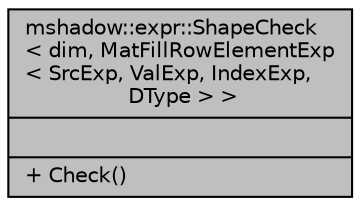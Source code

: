 digraph "mshadow::expr::ShapeCheck&lt; dim, MatFillRowElementExp&lt; SrcExp, ValExp, IndexExp, DType &gt; &gt;"
{
 // LATEX_PDF_SIZE
  edge [fontname="Helvetica",fontsize="10",labelfontname="Helvetica",labelfontsize="10"];
  node [fontname="Helvetica",fontsize="10",shape=record];
  Node1 [label="{mshadow::expr::ShapeCheck\l\< dim, MatFillRowElementExp\l\< SrcExp, ValExp, IndexExp,\l DType \> \>\n||+ Check()\l}",height=0.2,width=0.4,color="black", fillcolor="grey75", style="filled", fontcolor="black",tooltip=" "];
}
